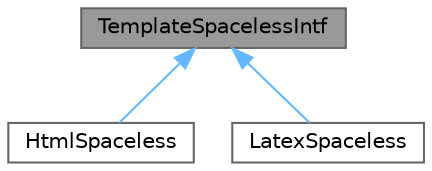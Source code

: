 digraph "TemplateSpacelessIntf"
{
 // INTERACTIVE_SVG=YES
 // LATEX_PDF_SIZE
  bgcolor="transparent";
  edge [fontname=Helvetica,fontsize=10,labelfontname=Helvetica,labelfontsize=10];
  node [fontname=Helvetica,fontsize=10,shape=box,height=0.2,width=0.4];
  Node1 [id="Node000001",label="TemplateSpacelessIntf",height=0.2,width=0.4,color="gray40", fillcolor="grey60", style="filled", fontcolor="black",tooltip="Interface used to remove redundant spaces inside a spaceless block."];
  Node1 -> Node2 [id="edge1_Node000001_Node000002",dir="back",color="steelblue1",style="solid",tooltip=" "];
  Node2 [id="Node000002",label="HtmlSpaceless",height=0.2,width=0.4,color="gray40", fillcolor="white", style="filled",URL="$d0/dc2/class_html_spaceless.html",tooltip=" "];
  Node1 -> Node3 [id="edge2_Node000001_Node000003",dir="back",color="steelblue1",style="solid",tooltip=" "];
  Node3 [id="Node000003",label="LatexSpaceless",height=0.2,width=0.4,color="gray40", fillcolor="white", style="filled",URL="$dc/dc0/class_latex_spaceless.html",tooltip=" "];
}
